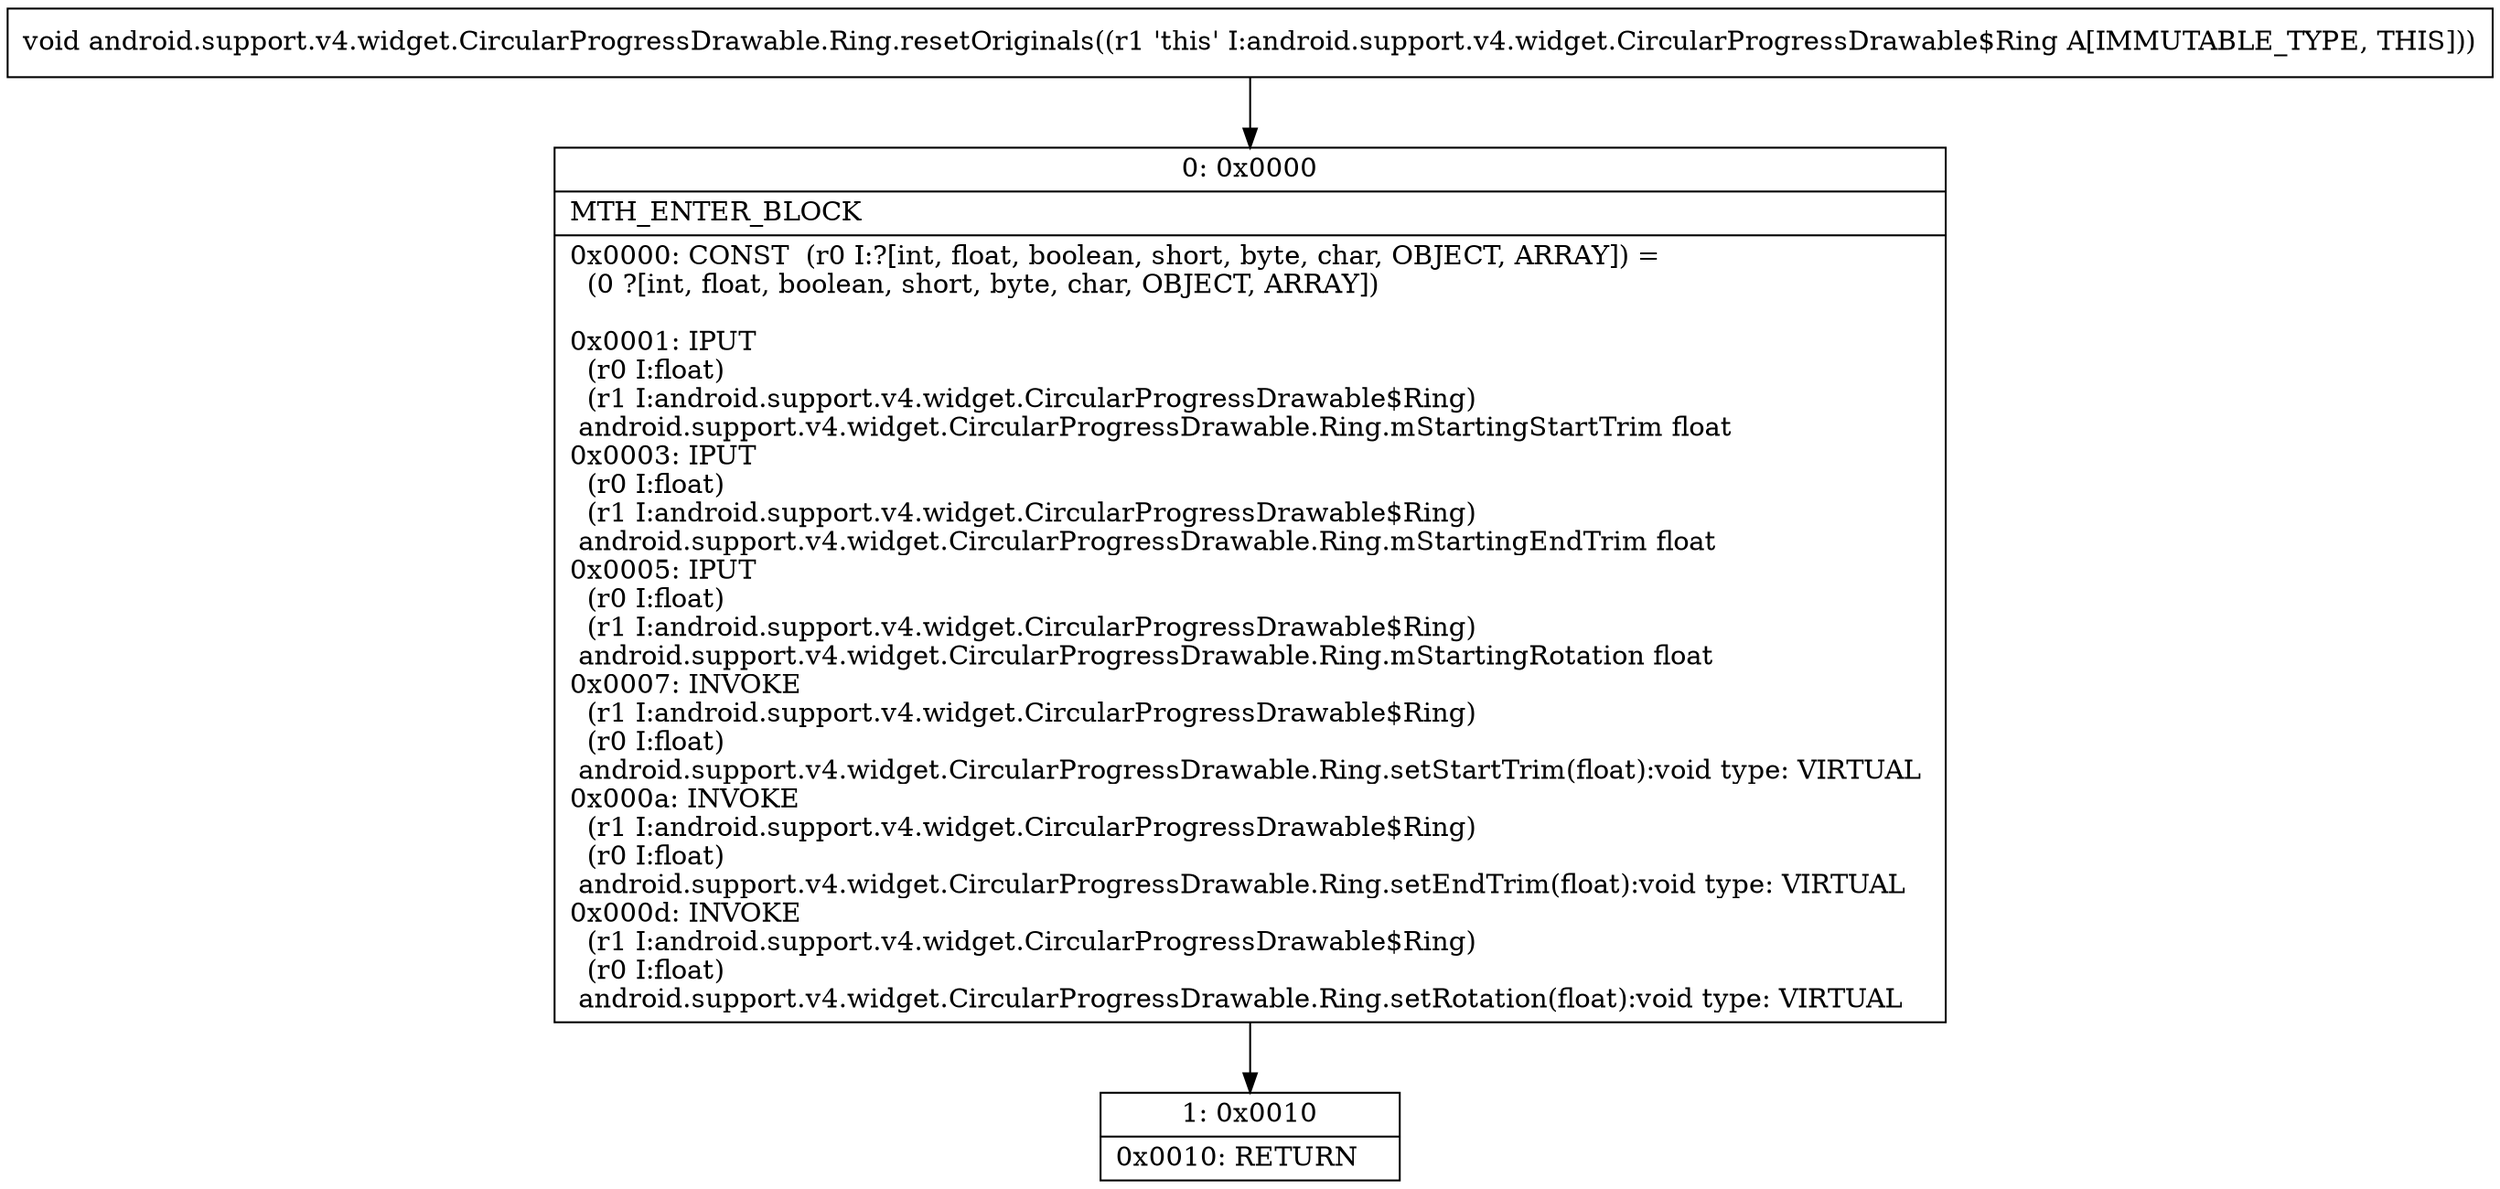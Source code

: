 digraph "CFG forandroid.support.v4.widget.CircularProgressDrawable.Ring.resetOriginals()V" {
Node_0 [shape=record,label="{0\:\ 0x0000|MTH_ENTER_BLOCK\l|0x0000: CONST  (r0 I:?[int, float, boolean, short, byte, char, OBJECT, ARRAY]) = \l  (0 ?[int, float, boolean, short, byte, char, OBJECT, ARRAY])\l \l0x0001: IPUT  \l  (r0 I:float)\l  (r1 I:android.support.v4.widget.CircularProgressDrawable$Ring)\l android.support.v4.widget.CircularProgressDrawable.Ring.mStartingStartTrim float \l0x0003: IPUT  \l  (r0 I:float)\l  (r1 I:android.support.v4.widget.CircularProgressDrawable$Ring)\l android.support.v4.widget.CircularProgressDrawable.Ring.mStartingEndTrim float \l0x0005: IPUT  \l  (r0 I:float)\l  (r1 I:android.support.v4.widget.CircularProgressDrawable$Ring)\l android.support.v4.widget.CircularProgressDrawable.Ring.mStartingRotation float \l0x0007: INVOKE  \l  (r1 I:android.support.v4.widget.CircularProgressDrawable$Ring)\l  (r0 I:float)\l android.support.v4.widget.CircularProgressDrawable.Ring.setStartTrim(float):void type: VIRTUAL \l0x000a: INVOKE  \l  (r1 I:android.support.v4.widget.CircularProgressDrawable$Ring)\l  (r0 I:float)\l android.support.v4.widget.CircularProgressDrawable.Ring.setEndTrim(float):void type: VIRTUAL \l0x000d: INVOKE  \l  (r1 I:android.support.v4.widget.CircularProgressDrawable$Ring)\l  (r0 I:float)\l android.support.v4.widget.CircularProgressDrawable.Ring.setRotation(float):void type: VIRTUAL \l}"];
Node_1 [shape=record,label="{1\:\ 0x0010|0x0010: RETURN   \l}"];
MethodNode[shape=record,label="{void android.support.v4.widget.CircularProgressDrawable.Ring.resetOriginals((r1 'this' I:android.support.v4.widget.CircularProgressDrawable$Ring A[IMMUTABLE_TYPE, THIS])) }"];
MethodNode -> Node_0;
Node_0 -> Node_1;
}

